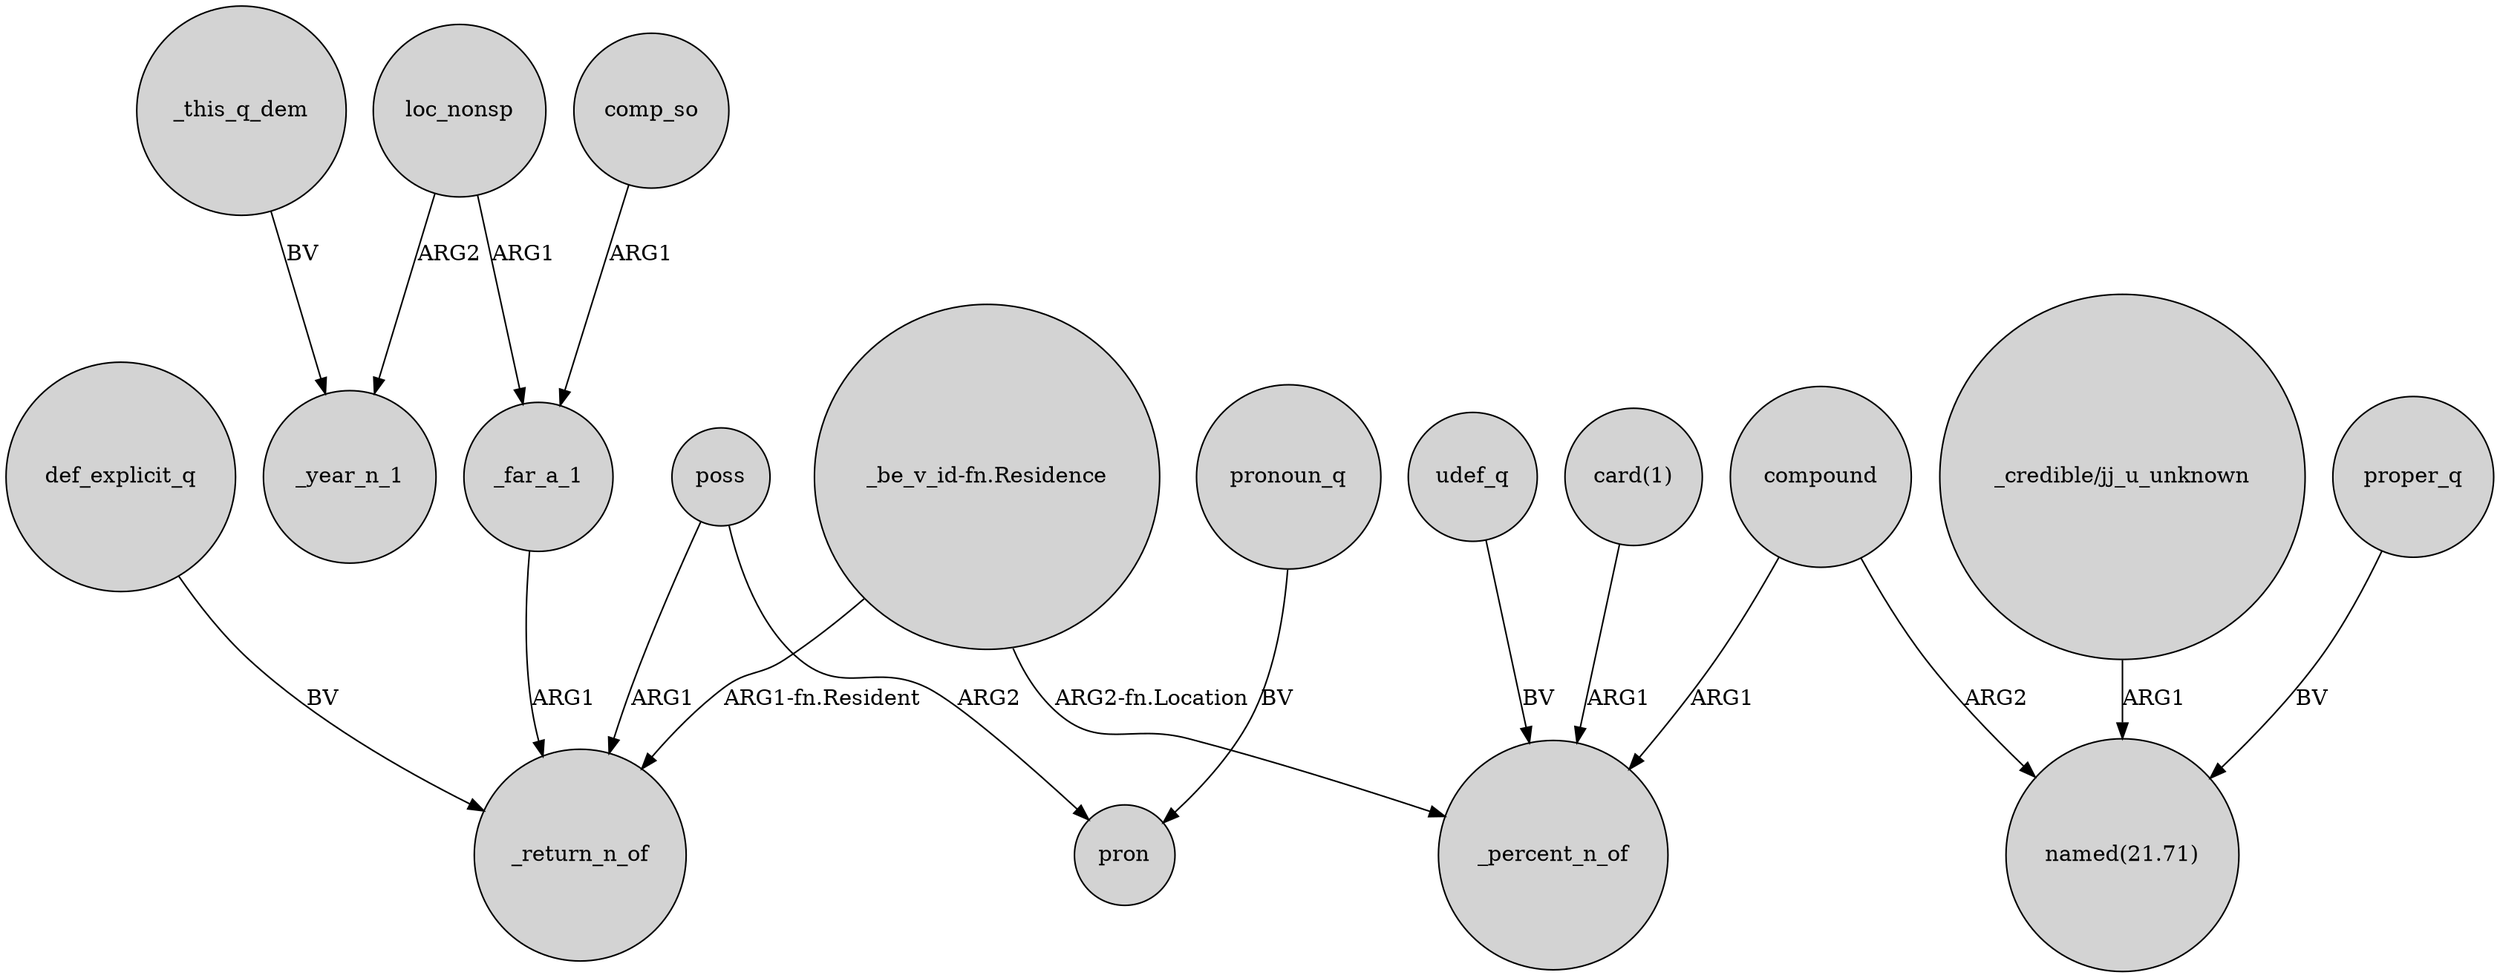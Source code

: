 digraph {
	node [shape=circle style=filled]
	poss -> _return_n_of [label=ARG1]
	udef_q -> _percent_n_of [label=BV]
	"card(1)" -> _percent_n_of [label=ARG1]
	_far_a_1 -> _return_n_of [label=ARG1]
	"_be_v_id-fn.Residence" -> _return_n_of [label="ARG1-fn.Resident"]
	"_credible/jj_u_unknown" -> "named(21.71)" [label=ARG1]
	proper_q -> "named(21.71)" [label=BV]
	"_be_v_id-fn.Residence" -> _percent_n_of [label="ARG2-fn.Location"]
	def_explicit_q -> _return_n_of [label=BV]
	loc_nonsp -> _year_n_1 [label=ARG2]
	_this_q_dem -> _year_n_1 [label=BV]
	loc_nonsp -> _far_a_1 [label=ARG1]
	pronoun_q -> pron [label=BV]
	compound -> "named(21.71)" [label=ARG2]
	comp_so -> _far_a_1 [label=ARG1]
	compound -> _percent_n_of [label=ARG1]
	poss -> pron [label=ARG2]
}

